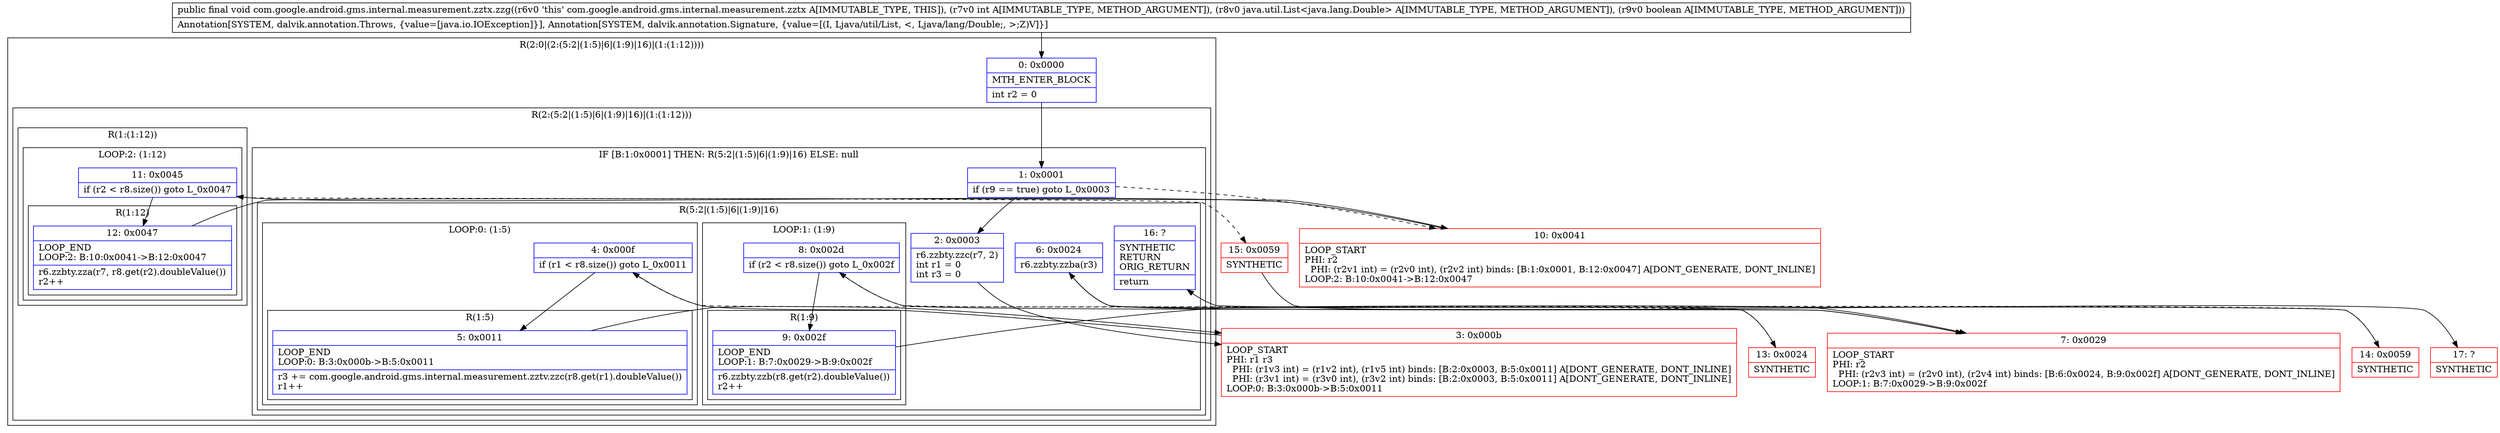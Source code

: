 digraph "CFG forcom.google.android.gms.internal.measurement.zztx.zzg(ILjava\/util\/List;Z)V" {
subgraph cluster_Region_1020653814 {
label = "R(2:0|(2:(5:2|(1:5)|6|(1:9)|16)|(1:(1:12))))";
node [shape=record,color=blue];
Node_0 [shape=record,label="{0\:\ 0x0000|MTH_ENTER_BLOCK\l|int r2 = 0\l}"];
subgraph cluster_Region_670890888 {
label = "R(2:(5:2|(1:5)|6|(1:9)|16)|(1:(1:12)))";
node [shape=record,color=blue];
subgraph cluster_IfRegion_1075030748 {
label = "IF [B:1:0x0001] THEN: R(5:2|(1:5)|6|(1:9)|16) ELSE: null";
node [shape=record,color=blue];
Node_1 [shape=record,label="{1\:\ 0x0001|if (r9 == true) goto L_0x0003\l}"];
subgraph cluster_Region_1048656577 {
label = "R(5:2|(1:5)|6|(1:9)|16)";
node [shape=record,color=blue];
Node_2 [shape=record,label="{2\:\ 0x0003|r6.zzbty.zzc(r7, 2)\lint r1 = 0\lint r3 = 0\l}"];
subgraph cluster_LoopRegion_82470962 {
label = "LOOP:0: (1:5)";
node [shape=record,color=blue];
Node_4 [shape=record,label="{4\:\ 0x000f|if (r1 \< r8.size()) goto L_0x0011\l}"];
subgraph cluster_Region_384378261 {
label = "R(1:5)";
node [shape=record,color=blue];
Node_5 [shape=record,label="{5\:\ 0x0011|LOOP_END\lLOOP:0: B:3:0x000b\-\>B:5:0x0011\l|r3 += com.google.android.gms.internal.measurement.zztv.zzc(r8.get(r1).doubleValue())\lr1++\l}"];
}
}
Node_6 [shape=record,label="{6\:\ 0x0024|r6.zzbty.zzba(r3)\l}"];
subgraph cluster_LoopRegion_909638382 {
label = "LOOP:1: (1:9)";
node [shape=record,color=blue];
Node_8 [shape=record,label="{8\:\ 0x002d|if (r2 \< r8.size()) goto L_0x002f\l}"];
subgraph cluster_Region_464792759 {
label = "R(1:9)";
node [shape=record,color=blue];
Node_9 [shape=record,label="{9\:\ 0x002f|LOOP_END\lLOOP:1: B:7:0x0029\-\>B:9:0x002f\l|r6.zzbty.zzb(r8.get(r2).doubleValue())\lr2++\l}"];
}
}
Node_16 [shape=record,label="{16\:\ ?|SYNTHETIC\lRETURN\lORIG_RETURN\l|return\l}"];
}
}
subgraph cluster_Region_1631600963 {
label = "R(1:(1:12))";
node [shape=record,color=blue];
subgraph cluster_LoopRegion_636939494 {
label = "LOOP:2: (1:12)";
node [shape=record,color=blue];
Node_11 [shape=record,label="{11\:\ 0x0045|if (r2 \< r8.size()) goto L_0x0047\l}"];
subgraph cluster_Region_1538941057 {
label = "R(1:12)";
node [shape=record,color=blue];
Node_12 [shape=record,label="{12\:\ 0x0047|LOOP_END\lLOOP:2: B:10:0x0041\-\>B:12:0x0047\l|r6.zzbty.zza(r7, r8.get(r2).doubleValue())\lr2++\l}"];
}
}
}
}
}
Node_3 [shape=record,color=red,label="{3\:\ 0x000b|LOOP_START\lPHI: r1 r3 \l  PHI: (r1v3 int) = (r1v2 int), (r1v5 int) binds: [B:2:0x0003, B:5:0x0011] A[DONT_GENERATE, DONT_INLINE]\l  PHI: (r3v1 int) = (r3v0 int), (r3v2 int) binds: [B:2:0x0003, B:5:0x0011] A[DONT_GENERATE, DONT_INLINE]\lLOOP:0: B:3:0x000b\-\>B:5:0x0011\l}"];
Node_7 [shape=record,color=red,label="{7\:\ 0x0029|LOOP_START\lPHI: r2 \l  PHI: (r2v3 int) = (r2v0 int), (r2v4 int) binds: [B:6:0x0024, B:9:0x002f] A[DONT_GENERATE, DONT_INLINE]\lLOOP:1: B:7:0x0029\-\>B:9:0x002f\l}"];
Node_10 [shape=record,color=red,label="{10\:\ 0x0041|LOOP_START\lPHI: r2 \l  PHI: (r2v1 int) = (r2v0 int), (r2v2 int) binds: [B:1:0x0001, B:12:0x0047] A[DONT_GENERATE, DONT_INLINE]\lLOOP:2: B:10:0x0041\-\>B:12:0x0047\l}"];
Node_13 [shape=record,color=red,label="{13\:\ 0x0024|SYNTHETIC\l}"];
Node_14 [shape=record,color=red,label="{14\:\ 0x0059|SYNTHETIC\l}"];
Node_15 [shape=record,color=red,label="{15\:\ 0x0059|SYNTHETIC\l}"];
Node_17 [shape=record,color=red,label="{17\:\ ?|SYNTHETIC\l}"];
MethodNode[shape=record,label="{public final void com.google.android.gms.internal.measurement.zztx.zzg((r6v0 'this' com.google.android.gms.internal.measurement.zztx A[IMMUTABLE_TYPE, THIS]), (r7v0 int A[IMMUTABLE_TYPE, METHOD_ARGUMENT]), (r8v0 java.util.List\<java.lang.Double\> A[IMMUTABLE_TYPE, METHOD_ARGUMENT]), (r9v0 boolean A[IMMUTABLE_TYPE, METHOD_ARGUMENT]))  | Annotation[SYSTEM, dalvik.annotation.Throws, \{value=[java.io.IOException]\}], Annotation[SYSTEM, dalvik.annotation.Signature, \{value=[(I, Ljava\/util\/List, \<, Ljava\/lang\/Double;, \>;Z)V]\}]\l}"];
MethodNode -> Node_0;
Node_0 -> Node_1;
Node_1 -> Node_2;
Node_1 -> Node_10[style=dashed];
Node_2 -> Node_3;
Node_4 -> Node_5;
Node_4 -> Node_13[style=dashed];
Node_5 -> Node_3;
Node_6 -> Node_7;
Node_8 -> Node_9;
Node_8 -> Node_14[style=dashed];
Node_9 -> Node_7;
Node_11 -> Node_12;
Node_11 -> Node_15[style=dashed];
Node_12 -> Node_10;
Node_3 -> Node_4;
Node_7 -> Node_8;
Node_10 -> Node_11;
Node_13 -> Node_6;
Node_14 -> Node_16;
Node_15 -> Node_17;
}

